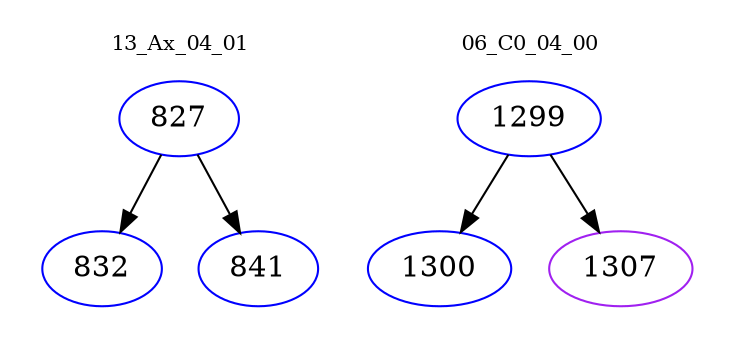 digraph{
subgraph cluster_0 {
color = white
label = "13_Ax_04_01";
fontsize=10;
T0_827 [label="827", color="blue"]
T0_827 -> T0_832 [color="black"]
T0_832 [label="832", color="blue"]
T0_827 -> T0_841 [color="black"]
T0_841 [label="841", color="blue"]
}
subgraph cluster_1 {
color = white
label = "06_C0_04_00";
fontsize=10;
T1_1299 [label="1299", color="blue"]
T1_1299 -> T1_1300 [color="black"]
T1_1300 [label="1300", color="blue"]
T1_1299 -> T1_1307 [color="black"]
T1_1307 [label="1307", color="purple"]
}
}
